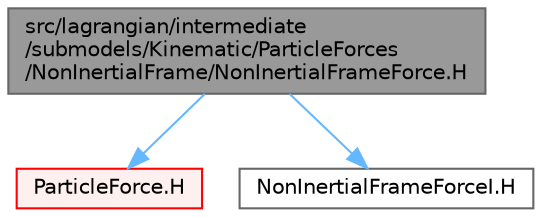 digraph "src/lagrangian/intermediate/submodels/Kinematic/ParticleForces/NonInertialFrame/NonInertialFrameForce.H"
{
 // LATEX_PDF_SIZE
  bgcolor="transparent";
  edge [fontname=Helvetica,fontsize=10,labelfontname=Helvetica,labelfontsize=10];
  node [fontname=Helvetica,fontsize=10,shape=box,height=0.2,width=0.4];
  Node1 [id="Node000001",label="src/lagrangian/intermediate\l/submodels/Kinematic/ParticleForces\l/NonInertialFrame/NonInertialFrameForce.H",height=0.2,width=0.4,color="gray40", fillcolor="grey60", style="filled", fontcolor="black",tooltip=" "];
  Node1 -> Node2 [id="edge1_Node000001_Node000002",color="steelblue1",style="solid",tooltip=" "];
  Node2 [id="Node000002",label="ParticleForce.H",height=0.2,width=0.4,color="red", fillcolor="#FFF0F0", style="filled",URL="$ParticleForce_8H.html",tooltip=" "];
  Node1 -> Node345 [id="edge2_Node000001_Node000345",color="steelblue1",style="solid",tooltip=" "];
  Node345 [id="Node000345",label="NonInertialFrameForceI.H",height=0.2,width=0.4,color="grey40", fillcolor="white", style="filled",URL="$NonInertialFrameForceI_8H.html",tooltip=" "];
}
